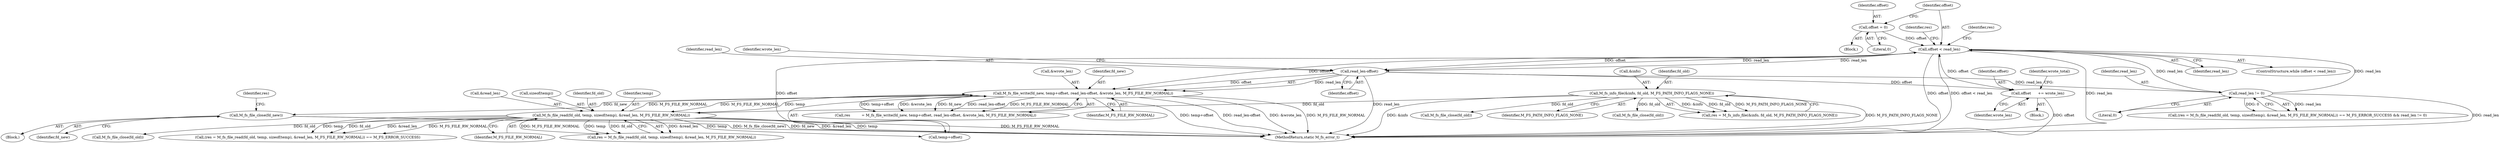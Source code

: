 digraph "0_mstdlib_db124b8f607dd0a40a9aef2d4d468fad433522a7_1@API" {
"1000299" [label="(Call,M_fs_file_close(fd_new))"];
"1000224" [label="(Call,M_fs_file_write(fd_new, temp+offset, read_len-offset, &wrote_len, M_FS_FILE_RW_NORMAL))"];
"1000201" [label="(Call,M_fs_file_read(fd_old, temp, sizeof(temp), &read_len, M_FS_FILE_RW_NORMAL))"];
"1000156" [label="(Call,M_fs_info_file(&info, fd_old, M_FS_PATH_INFO_FLAGS_NONE))"];
"1000218" [label="(Call,offset < read_len)"];
"1000235" [label="(Call,offset      += wrote_len)"];
"1000229" [label="(Call,read_len-offset)"];
"1000214" [label="(Call,offset = 0)"];
"1000210" [label="(Call,read_len != 0)"];
"1000219" [label="(Identifier,offset)"];
"1000203" [label="(Identifier,temp)"];
"1000192" [label="(Call,M_fs_file_close(fd_old))"];
"1000300" [label="(Identifier,fd_new)"];
"1000232" [label="(Call,&wrote_len)"];
"1000235" [label="(Call,offset      += wrote_len)"];
"1000224" [label="(Call,M_fs_file_write(fd_new, temp+offset, read_len-offset, &wrote_len, M_FS_FILE_RW_NORMAL))"];
"1000212" [label="(Literal,0)"];
"1000222" [label="(Call,res          = M_fs_file_write(fd_new, temp+offset, read_len-offset, &wrote_len, M_FS_FILE_RW_NORMAL))"];
"1000233" [label="(Identifier,wrote_len)"];
"1000237" [label="(Identifier,wrote_len)"];
"1000236" [label="(Identifier,offset)"];
"1000160" [label="(Identifier,M_FS_PATH_INFO_FLAGS_NONE)"];
"1000303" [label="(Identifier,res)"];
"1000234" [label="(Identifier,M_FS_FILE_RW_NORMAL)"];
"1000221" [label="(Block,)"];
"1000199" [label="(Call,res = M_fs_file_read(fd_old, temp, sizeof(temp), &read_len, M_FS_FILE_RW_NORMAL))"];
"1000206" [label="(Call,&read_len)"];
"1000197" [label="(Call,(res = M_fs_file_read(fd_old, temp, sizeof(temp), &read_len, M_FS_FILE_RW_NORMAL)) == M_FS_ERROR_SUCCESS && read_len != 0)"];
"1000204" [label="(Call,sizeof(temp))"];
"1000218" [label="(Call,offset < read_len)"];
"1000226" [label="(Call,temp+offset)"];
"1000166" [label="(Call,M_fs_file_close(fd_old))"];
"1000230" [label="(Identifier,read_len)"];
"1000299" [label="(Call,M_fs_file_close(fd_new))"];
"1000297" [label="(Call,M_fs_file_close(fd_old))"];
"1000293" [label="(Identifier,res)"];
"1000159" [label="(Identifier,fd_old)"];
"1000198" [label="(Call,(res = M_fs_file_read(fd_old, temp, sizeof(temp), &read_len, M_FS_FILE_RW_NORMAL)) == M_FS_ERROR_SUCCESS)"];
"1000111" [label="(Block,)"];
"1000214" [label="(Call,offset = 0)"];
"1000229" [label="(Call,read_len-offset)"];
"1000225" [label="(Identifier,fd_new)"];
"1000208" [label="(Identifier,M_FS_FILE_RW_NORMAL)"];
"1000157" [label="(Call,&info)"];
"1000220" [label="(Identifier,read_len)"];
"1000223" [label="(Identifier,res)"];
"1000211" [label="(Identifier,read_len)"];
"1000231" [label="(Identifier,offset)"];
"1000213" [label="(Block,)"];
"1000156" [label="(Call,M_fs_info_file(&info, fd_old, M_FS_PATH_INFO_FLAGS_NONE))"];
"1000215" [label="(Identifier,offset)"];
"1000239" [label="(Identifier,wrote_total)"];
"1000216" [label="(Literal,0)"];
"1000202" [label="(Identifier,fd_old)"];
"1000310" [label="(MethodReturn,static M_fs_error_t)"];
"1000201" [label="(Call,M_fs_file_read(fd_old, temp, sizeof(temp), &read_len, M_FS_FILE_RW_NORMAL))"];
"1000154" [label="(Call,res = M_fs_info_file(&info, fd_old, M_FS_PATH_INFO_FLAGS_NONE))"];
"1000210" [label="(Call,read_len != 0)"];
"1000217" [label="(ControlStructure,while (offset < read_len))"];
"1000299" -> "1000111"  [label="AST: "];
"1000299" -> "1000300"  [label="CFG: "];
"1000300" -> "1000299"  [label="AST: "];
"1000303" -> "1000299"  [label="CFG: "];
"1000299" -> "1000310"  [label="DDG: M_fs_file_close(fd_new)"];
"1000299" -> "1000310"  [label="DDG: fd_new"];
"1000224" -> "1000299"  [label="DDG: fd_new"];
"1000224" -> "1000222"  [label="AST: "];
"1000224" -> "1000234"  [label="CFG: "];
"1000225" -> "1000224"  [label="AST: "];
"1000226" -> "1000224"  [label="AST: "];
"1000229" -> "1000224"  [label="AST: "];
"1000232" -> "1000224"  [label="AST: "];
"1000234" -> "1000224"  [label="AST: "];
"1000222" -> "1000224"  [label="CFG: "];
"1000224" -> "1000310"  [label="DDG: temp+offset"];
"1000224" -> "1000310"  [label="DDG: read_len-offset"];
"1000224" -> "1000310"  [label="DDG: &wrote_len"];
"1000224" -> "1000310"  [label="DDG: M_FS_FILE_RW_NORMAL"];
"1000224" -> "1000201"  [label="DDG: M_FS_FILE_RW_NORMAL"];
"1000224" -> "1000222"  [label="DDG: temp+offset"];
"1000224" -> "1000222"  [label="DDG: &wrote_len"];
"1000224" -> "1000222"  [label="DDG: fd_new"];
"1000224" -> "1000222"  [label="DDG: read_len-offset"];
"1000224" -> "1000222"  [label="DDG: M_FS_FILE_RW_NORMAL"];
"1000201" -> "1000224"  [label="DDG: temp"];
"1000201" -> "1000224"  [label="DDG: M_FS_FILE_RW_NORMAL"];
"1000218" -> "1000224"  [label="DDG: offset"];
"1000229" -> "1000224"  [label="DDG: read_len"];
"1000229" -> "1000224"  [label="DDG: offset"];
"1000201" -> "1000199"  [label="AST: "];
"1000201" -> "1000208"  [label="CFG: "];
"1000202" -> "1000201"  [label="AST: "];
"1000203" -> "1000201"  [label="AST: "];
"1000204" -> "1000201"  [label="AST: "];
"1000206" -> "1000201"  [label="AST: "];
"1000208" -> "1000201"  [label="AST: "];
"1000199" -> "1000201"  [label="CFG: "];
"1000201" -> "1000310"  [label="DDG: &read_len"];
"1000201" -> "1000310"  [label="DDG: temp"];
"1000201" -> "1000310"  [label="DDG: M_FS_FILE_RW_NORMAL"];
"1000201" -> "1000198"  [label="DDG: &read_len"];
"1000201" -> "1000198"  [label="DDG: M_FS_FILE_RW_NORMAL"];
"1000201" -> "1000198"  [label="DDG: temp"];
"1000201" -> "1000198"  [label="DDG: fd_old"];
"1000201" -> "1000199"  [label="DDG: &read_len"];
"1000201" -> "1000199"  [label="DDG: M_FS_FILE_RW_NORMAL"];
"1000201" -> "1000199"  [label="DDG: temp"];
"1000201" -> "1000199"  [label="DDG: fd_old"];
"1000156" -> "1000201"  [label="DDG: fd_old"];
"1000201" -> "1000226"  [label="DDG: temp"];
"1000201" -> "1000297"  [label="DDG: fd_old"];
"1000156" -> "1000154"  [label="AST: "];
"1000156" -> "1000160"  [label="CFG: "];
"1000157" -> "1000156"  [label="AST: "];
"1000159" -> "1000156"  [label="AST: "];
"1000160" -> "1000156"  [label="AST: "];
"1000154" -> "1000156"  [label="CFG: "];
"1000156" -> "1000310"  [label="DDG: &info"];
"1000156" -> "1000310"  [label="DDG: M_FS_PATH_INFO_FLAGS_NONE"];
"1000156" -> "1000154"  [label="DDG: &info"];
"1000156" -> "1000154"  [label="DDG: fd_old"];
"1000156" -> "1000154"  [label="DDG: M_FS_PATH_INFO_FLAGS_NONE"];
"1000156" -> "1000166"  [label="DDG: fd_old"];
"1000156" -> "1000192"  [label="DDG: fd_old"];
"1000218" -> "1000217"  [label="AST: "];
"1000218" -> "1000220"  [label="CFG: "];
"1000219" -> "1000218"  [label="AST: "];
"1000220" -> "1000218"  [label="AST: "];
"1000223" -> "1000218"  [label="CFG: "];
"1000293" -> "1000218"  [label="CFG: "];
"1000218" -> "1000310"  [label="DDG: offset"];
"1000218" -> "1000310"  [label="DDG: offset < read_len"];
"1000218" -> "1000310"  [label="DDG: read_len"];
"1000218" -> "1000210"  [label="DDG: read_len"];
"1000235" -> "1000218"  [label="DDG: offset"];
"1000214" -> "1000218"  [label="DDG: offset"];
"1000210" -> "1000218"  [label="DDG: read_len"];
"1000229" -> "1000218"  [label="DDG: read_len"];
"1000218" -> "1000226"  [label="DDG: offset"];
"1000218" -> "1000229"  [label="DDG: read_len"];
"1000218" -> "1000229"  [label="DDG: offset"];
"1000235" -> "1000221"  [label="AST: "];
"1000235" -> "1000237"  [label="CFG: "];
"1000236" -> "1000235"  [label="AST: "];
"1000237" -> "1000235"  [label="AST: "];
"1000239" -> "1000235"  [label="CFG: "];
"1000235" -> "1000310"  [label="DDG: offset"];
"1000229" -> "1000235"  [label="DDG: offset"];
"1000229" -> "1000231"  [label="CFG: "];
"1000230" -> "1000229"  [label="AST: "];
"1000231" -> "1000229"  [label="AST: "];
"1000233" -> "1000229"  [label="CFG: "];
"1000229" -> "1000310"  [label="DDG: read_len"];
"1000229" -> "1000210"  [label="DDG: read_len"];
"1000214" -> "1000213"  [label="AST: "];
"1000214" -> "1000216"  [label="CFG: "];
"1000215" -> "1000214"  [label="AST: "];
"1000216" -> "1000214"  [label="AST: "];
"1000219" -> "1000214"  [label="CFG: "];
"1000210" -> "1000197"  [label="AST: "];
"1000210" -> "1000212"  [label="CFG: "];
"1000211" -> "1000210"  [label="AST: "];
"1000212" -> "1000210"  [label="AST: "];
"1000197" -> "1000210"  [label="CFG: "];
"1000210" -> "1000310"  [label="DDG: read_len"];
"1000210" -> "1000197"  [label="DDG: read_len"];
"1000210" -> "1000197"  [label="DDG: 0"];
}
